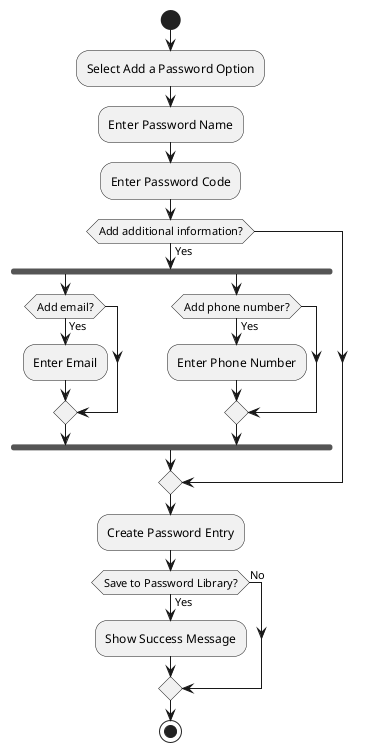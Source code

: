 @startuml
'https://plantuml.com/activity-diagram-beta

start
:Select Add a Password Option;
:Enter Password Name;
:Enter Password Code;

if (Add additional information?) then (Yes)
  fork
  if (Add email?) then (Yes)
    :Enter Email;
  endif
  fork again
  if (Add phone number?) then (Yes)
    :Enter Phone Number;
  endif
  end fork
endif

:Create Password Entry;
if (Save to Password Library?) then (Yes);
:Show Success Message;
else(No)
endif

stop

@enduml
